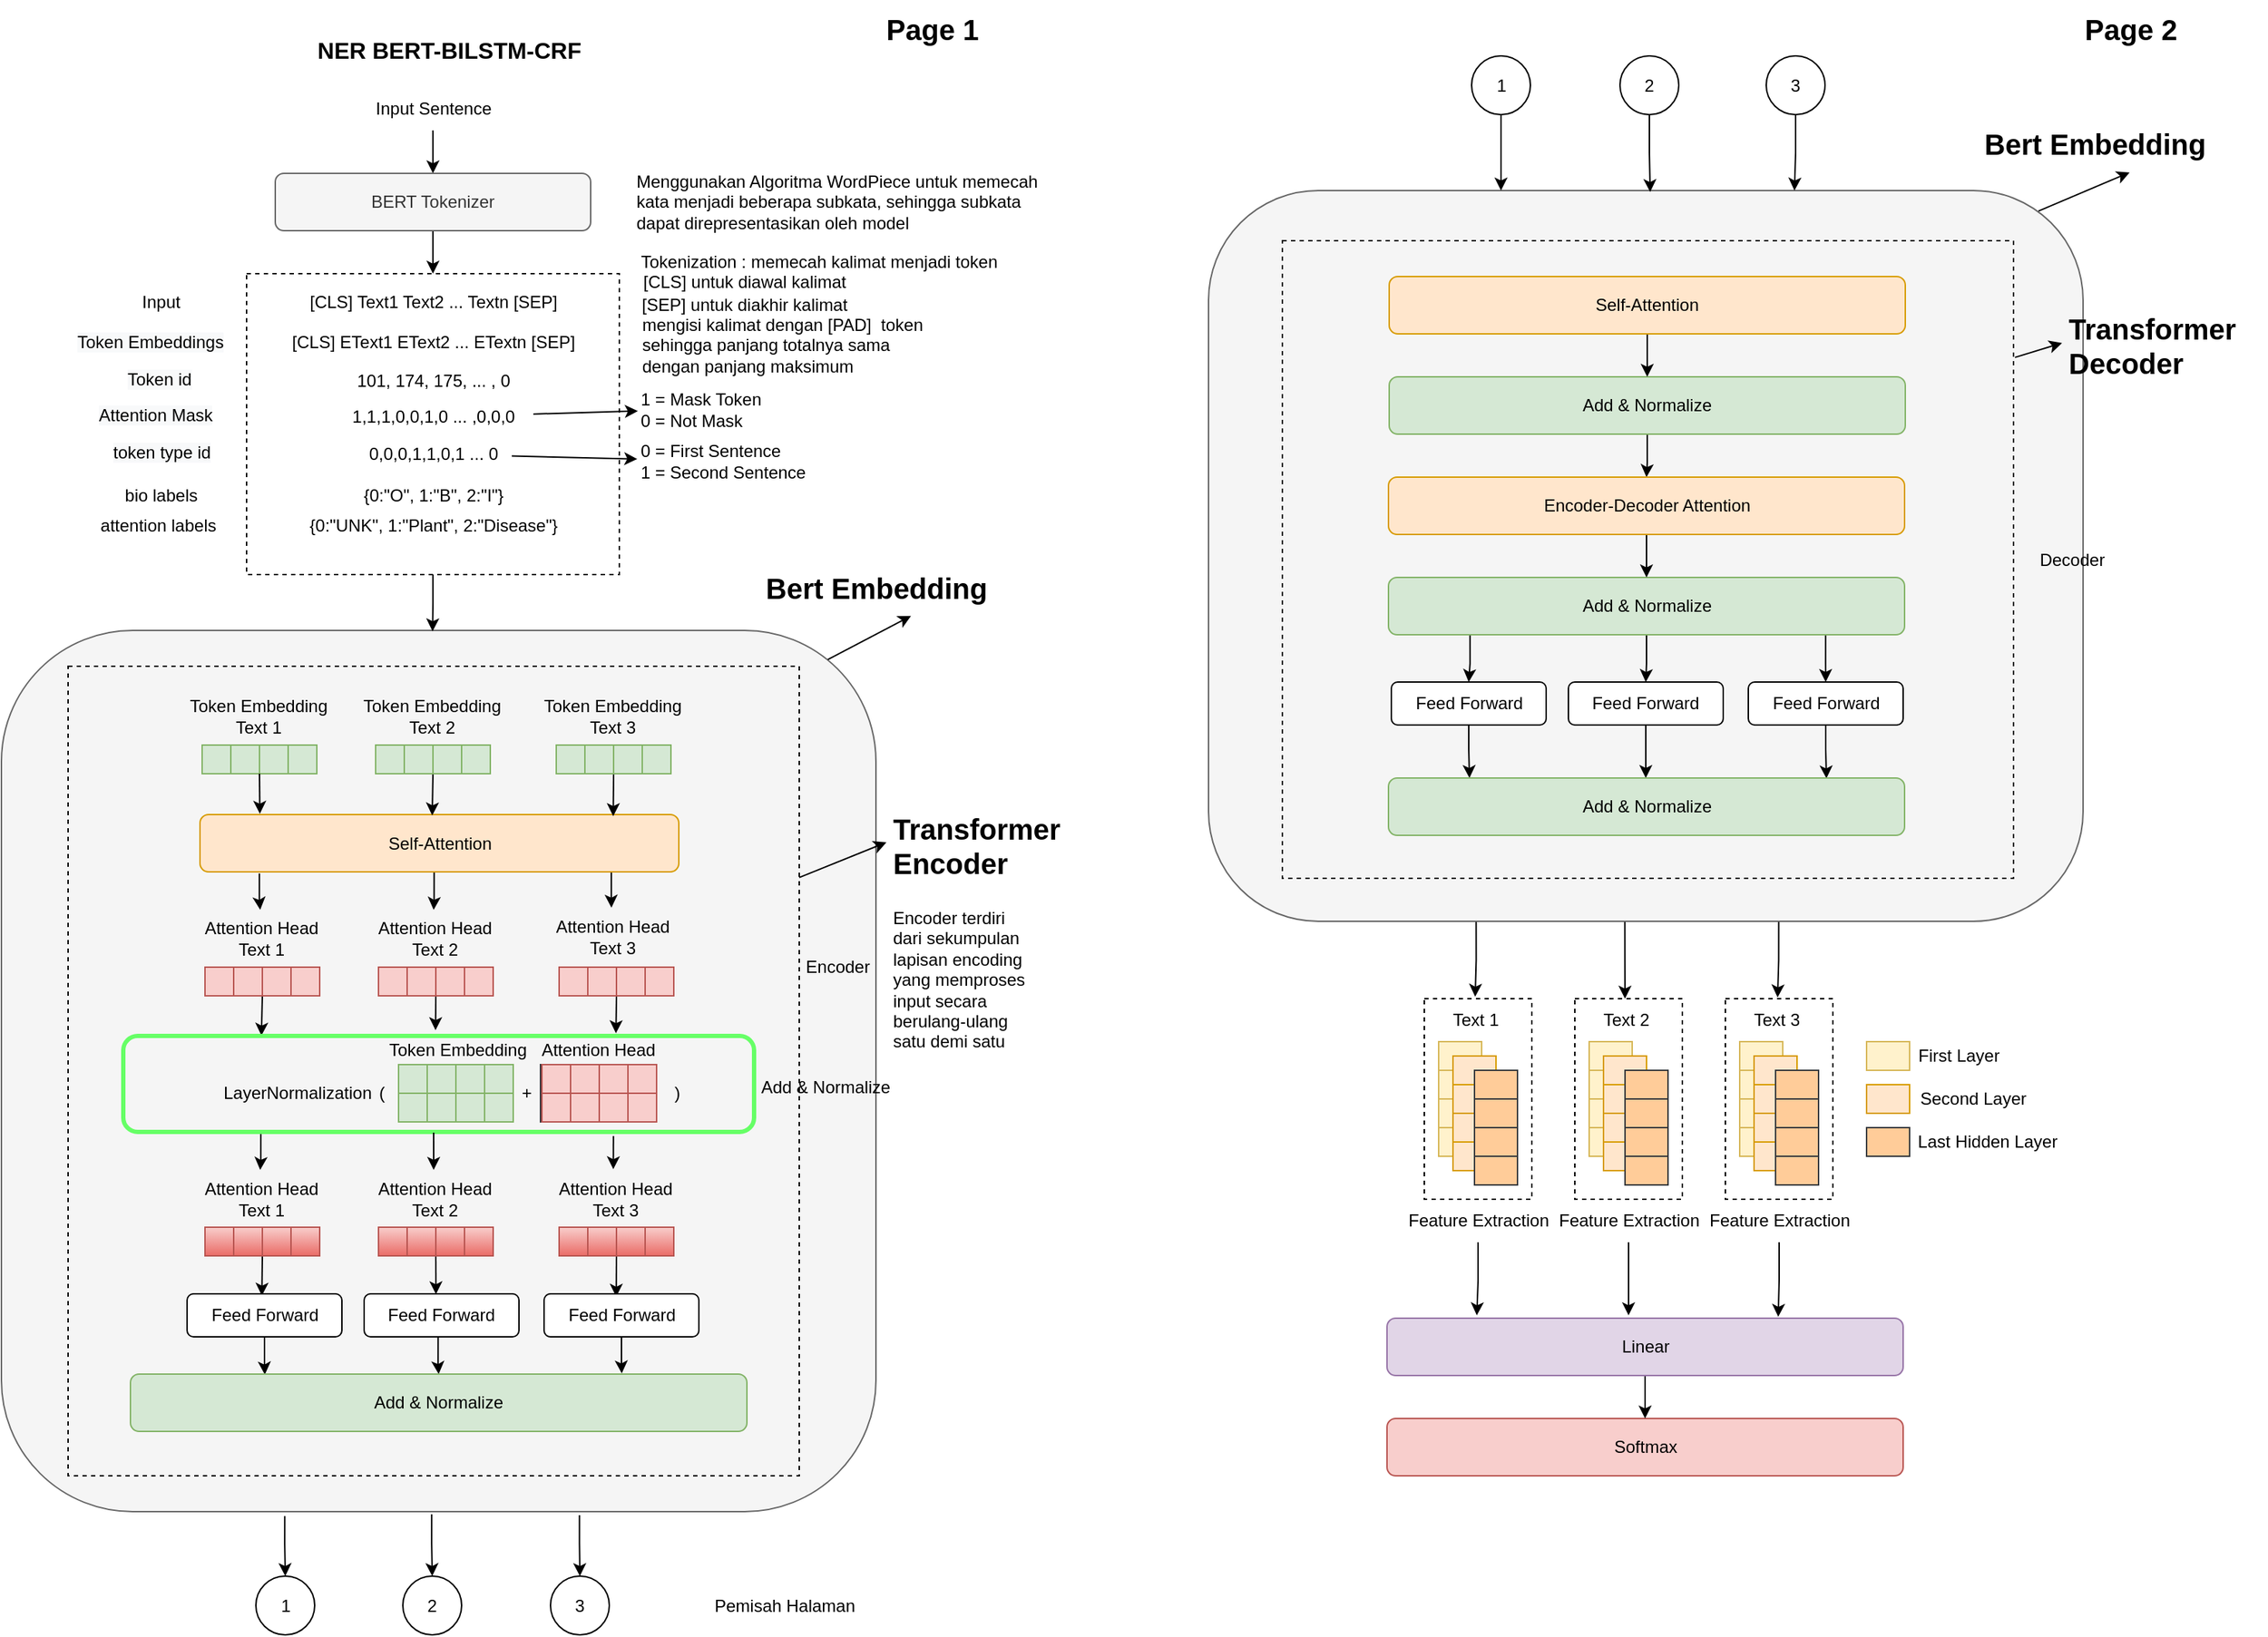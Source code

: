 <mxfile version="19.0.3" type="device"><diagram id="NyLj8VDkMxzKqLBmvDkP" name="NER-BERT-BILSTM-CRF"><mxGraphModel dx="1837" dy="1158" grid="1" gridSize="10" guides="1" tooltips="1" connect="1" arrows="1" fold="1" page="1" pageScale="1" pageWidth="827" pageHeight="1169" math="0" shadow="0"><root><mxCell id="0"/><mxCell id="1" parent="0"/><mxCell id="gatUoVg8OWsClamWesxX-1" style="edgeStyle=orthogonalEdgeStyle;rounded=0;orthogonalLoop=1;jettySize=auto;html=1;entryX=0.508;entryY=-0.046;entryDx=0;entryDy=0;entryPerimeter=0;exitX=0.306;exitY=0.999;exitDx=0;exitDy=0;exitPerimeter=0;" parent="1" source="pM6z56iX-M7otRParrEH-12" target="NyYpAPCFyLf24c36jV29-49" edge="1"><mxGeometry relative="1" as="geometry"/></mxCell><mxCell id="gatUoVg8OWsClamWesxX-2" style="edgeStyle=orthogonalEdgeStyle;rounded=0;orthogonalLoop=1;jettySize=auto;html=1;exitX=0.476;exitY=1;exitDx=0;exitDy=0;exitPerimeter=0;" parent="1" source="pM6z56iX-M7otRParrEH-12" target="NyYpAPCFyLf24c36jV29-50" edge="1"><mxGeometry relative="1" as="geometry"/></mxCell><mxCell id="gatUoVg8OWsClamWesxX-3" style="edgeStyle=orthogonalEdgeStyle;rounded=0;orthogonalLoop=1;jettySize=auto;html=1;entryX=0.524;entryY=-0.03;entryDx=0;entryDy=0;entryPerimeter=0;exitX=0.652;exitY=1.001;exitDx=0;exitDy=0;exitPerimeter=0;" parent="1" source="pM6z56iX-M7otRParrEH-12" target="NyYpAPCFyLf24c36jV29-51" edge="1"><mxGeometry relative="1" as="geometry"/></mxCell><mxCell id="pM6z56iX-M7otRParrEH-12" value="" style="rounded=1;whiteSpace=wrap;html=1;fillColor=#f5f5f5;fontColor=#333333;strokeColor=#666666;" parent="1" vertex="1"><mxGeometry x="922" y="143" width="610" height="510" as="geometry"/></mxCell><mxCell id="kC9PSXPhqRRrTfXHD6av-147" style="edgeStyle=orthogonalEdgeStyle;rounded=0;orthogonalLoop=1;jettySize=auto;html=1;entryX=0.5;entryY=0;entryDx=0;entryDy=0;exitX=0.661;exitY=1.004;exitDx=0;exitDy=0;exitPerimeter=0;" parent="1" source="NyYpAPCFyLf24c36jV29-1" target="kC9PSXPhqRRrTfXHD6av-143" edge="1"><mxGeometry relative="1" as="geometry"/></mxCell><mxCell id="kC9PSXPhqRRrTfXHD6av-149" style="edgeStyle=orthogonalEdgeStyle;rounded=0;orthogonalLoop=1;jettySize=auto;html=1;entryX=0.5;entryY=0;entryDx=0;entryDy=0;exitX=0.492;exitY=1.003;exitDx=0;exitDy=0;exitPerimeter=0;" parent="1" source="NyYpAPCFyLf24c36jV29-1" target="kC9PSXPhqRRrTfXHD6av-142" edge="1"><mxGeometry relative="1" as="geometry"/></mxCell><mxCell id="kC9PSXPhqRRrTfXHD6av-150" style="edgeStyle=orthogonalEdgeStyle;rounded=0;orthogonalLoop=1;jettySize=auto;html=1;entryX=0.5;entryY=0;entryDx=0;entryDy=0;exitX=0.324;exitY=1.005;exitDx=0;exitDy=0;exitPerimeter=0;" parent="1" source="NyYpAPCFyLf24c36jV29-1" target="kC9PSXPhqRRrTfXHD6av-141" edge="1"><mxGeometry relative="1" as="geometry"/></mxCell><mxCell id="NyYpAPCFyLf24c36jV29-1" value="" style="rounded=1;whiteSpace=wrap;html=1;fillColor=#f5f5f5;fontColor=#333333;strokeColor=#666666;" parent="1" vertex="1"><mxGeometry x="80" y="450" width="610" height="615" as="geometry"/></mxCell><mxCell id="kC9PSXPhqRRrTfXHD6av-53" value="" style="rounded=0;whiteSpace=wrap;html=1;dashed=1;fillColor=none;" parent="1" vertex="1"><mxGeometry x="126.5" y="475" width="510" height="565" as="geometry"/></mxCell><mxCell id="dTLiArWEiVAwWld3yRDo-2" value="" style="edgeStyle=orthogonalEdgeStyle;rounded=0;orthogonalLoop=1;jettySize=auto;html=1;" parent="1" source="PVgdvotCNhzNcJMMM7Ef-59" target="dTLiArWEiVAwWld3yRDo-1" edge="1"><mxGeometry relative="1" as="geometry"/></mxCell><mxCell id="PVgdvotCNhzNcJMMM7Ef-59" value="Input Sentence" style="text;html=1;align=center;verticalAlign=middle;resizable=0;points=[];autosize=1;strokeColor=none;fillColor=none;" parent="1" vertex="1"><mxGeometry x="331" y="71" width="100" height="30" as="geometry"/></mxCell><mxCell id="NyYpAPCFyLf24c36jV29-2" value="" style="edgeStyle=orthogonalEdgeStyle;rounded=0;orthogonalLoop=1;jettySize=auto;html=1;entryX=0.493;entryY=0.001;entryDx=0;entryDy=0;entryPerimeter=0;" parent="1" source="hrNy93YtnFGOYlC4MpAL-5" target="NyYpAPCFyLf24c36jV29-1" edge="1"><mxGeometry relative="1" as="geometry"/></mxCell><mxCell id="hrNy93YtnFGOYlC4MpAL-5" value="" style="rounded=0;whiteSpace=wrap;html=1;dashed=1;" parent="1" vertex="1"><mxGeometry x="251" y="201" width="260" height="210" as="geometry"/></mxCell><mxCell id="hrNy93YtnFGOYlC4MpAL-8" style="edgeStyle=orthogonalEdgeStyle;rounded=0;orthogonalLoop=1;jettySize=auto;html=1;" parent="1" source="dTLiArWEiVAwWld3yRDo-1" target="hrNy93YtnFGOYlC4MpAL-5" edge="1"><mxGeometry relative="1" as="geometry"/></mxCell><mxCell id="dTLiArWEiVAwWld3yRDo-1" value="BERT Tokenizer" style="rounded=1;whiteSpace=wrap;html=1;fillColor=#f5f5f5;fontColor=#333333;strokeColor=#666666;" parent="1" vertex="1"><mxGeometry x="271" y="131" width="220" height="40" as="geometry"/></mxCell><mxCell id="dTLiArWEiVAwWld3yRDo-3" value="[CLS] Text1 Text2 ... Textn [SEP]" style="text;html=1;align=center;verticalAlign=middle;resizable=0;points=[];autosize=1;strokeColor=none;fillColor=none;" parent="1" vertex="1"><mxGeometry x="281" y="206" width="200" height="30" as="geometry"/></mxCell><mxCell id="3LDciv7TdXK59mMF72QT-1" value="101, 174, 175, ... , 0" style="text;html=1;align=center;verticalAlign=middle;resizable=0;points=[];autosize=1;strokeColor=none;fillColor=none;" parent="1" vertex="1"><mxGeometry x="316" y="261" width="130" height="30" as="geometry"/></mxCell><mxCell id="P07c_Z-v67cpl_uhlKNw-1" value="[CLS] EText1 EText2 ... ETextn [SEP]" style="text;html=1;align=center;verticalAlign=middle;resizable=0;points=[];autosize=1;strokeColor=none;fillColor=none;" parent="1" vertex="1"><mxGeometry x="271" y="234" width="220" height="30" as="geometry"/></mxCell><mxCell id="HMOtTGRnGpIJme-wSsEc-1" value="1,1,1,0,0,1,0 ... ,0,0,0" style="text;html=1;align=center;verticalAlign=middle;resizable=0;points=[];autosize=1;strokeColor=none;fillColor=none;" parent="1" vertex="1"><mxGeometry x="311" y="286" width="140" height="30" as="geometry"/></mxCell><mxCell id="HMOtTGRnGpIJme-wSsEc-2" value="1 = Mask Token&lt;br&gt;0 = Not Mask" style="text;html=1;align=left;verticalAlign=middle;resizable=0;points=[];autosize=1;strokeColor=none;fillColor=none;" parent="1" vertex="1"><mxGeometry x="523.5" y="276" width="110" height="40" as="geometry"/></mxCell><mxCell id="o88Hzpny1ioJHh194TDK-1" value="0,0,0,1,1,0,1 ... 0" style="text;html=1;align=center;verticalAlign=middle;resizable=0;points=[];autosize=1;strokeColor=none;fillColor=none;" parent="1" vertex="1"><mxGeometry x="326" y="312" width="110" height="30" as="geometry"/></mxCell><mxCell id="o88Hzpny1ioJHh194TDK-2" value="0 = First Sentence&lt;br&gt;1 = Second Sentence" style="text;html=1;align=left;verticalAlign=middle;resizable=0;points=[];autosize=1;strokeColor=none;fillColor=none;" parent="1" vertex="1"><mxGeometry x="523.5" y="312" width="140" height="40" as="geometry"/></mxCell><mxCell id="hrNy93YtnFGOYlC4MpAL-1" value="bio labels" style="text;html=1;align=center;verticalAlign=middle;resizable=0;points=[];autosize=1;strokeColor=none;fillColor=none;" parent="1" vertex="1"><mxGeometry x="156" y="341" width="70" height="30" as="geometry"/></mxCell><mxCell id="hrNy93YtnFGOYlC4MpAL-2" value="{0:&quot;O&quot;, 1:&quot;B&quot;, 2:&quot;I&quot;}" style="text;html=1;align=center;verticalAlign=middle;resizable=0;points=[];autosize=1;strokeColor=none;fillColor=none;" parent="1" vertex="1"><mxGeometry x="321" y="341" width="120" height="30" as="geometry"/></mxCell><mxCell id="hrNy93YtnFGOYlC4MpAL-3" value="attention labels" style="text;html=1;align=center;verticalAlign=middle;resizable=0;points=[];autosize=1;strokeColor=none;fillColor=none;" parent="1" vertex="1"><mxGeometry x="138.5" y="362" width="100" height="30" as="geometry"/></mxCell><mxCell id="hrNy93YtnFGOYlC4MpAL-4" value="{0:&quot;UNK&quot;, 1:&quot;Plant&quot;, 2:&quot;Disease&quot;}" style="text;html=1;align=center;verticalAlign=middle;resizable=0;points=[];autosize=1;strokeColor=none;fillColor=none;" parent="1" vertex="1"><mxGeometry x="281" y="362" width="200" height="30" as="geometry"/></mxCell><mxCell id="NyYpAPCFyLf24c36jV29-7" value="" style="rounded=0;whiteSpace=wrap;html=1;dashed=1;" parent="1" vertex="1"><mxGeometry x="1072.5" y="707" width="75" height="140" as="geometry"/></mxCell><mxCell id="NyYpAPCFyLf24c36jV29-8" value="" style="rounded=0;whiteSpace=wrap;html=1;dashed=1;" parent="1" vertex="1"><mxGeometry x="1177.5" y="707" width="75" height="140" as="geometry"/></mxCell><mxCell id="NyYpAPCFyLf24c36jV29-9" value="" style="rounded=0;whiteSpace=wrap;html=1;dashed=1;" parent="1" vertex="1"><mxGeometry x="1282.5" y="707" width="75" height="140" as="geometry"/></mxCell><mxCell id="NyYpAPCFyLf24c36jV29-13" value="" style="rounded=0;whiteSpace=wrap;html=1;fillColor=#fff2cc;strokeColor=#d6b656;" parent="1" vertex="1"><mxGeometry x="1082.5" y="737" width="30" height="20" as="geometry"/></mxCell><mxCell id="NyYpAPCFyLf24c36jV29-14" value="" style="rounded=0;whiteSpace=wrap;html=1;fillColor=#fff2cc;strokeColor=#d6b656;" parent="1" vertex="1"><mxGeometry x="1082.5" y="757" width="30" height="20" as="geometry"/></mxCell><mxCell id="NyYpAPCFyLf24c36jV29-15" value="" style="rounded=0;whiteSpace=wrap;html=1;fillColor=#fff2cc;strokeColor=#d6b656;" parent="1" vertex="1"><mxGeometry x="1082.5" y="777" width="30" height="20" as="geometry"/></mxCell><mxCell id="NyYpAPCFyLf24c36jV29-16" value="" style="rounded=0;whiteSpace=wrap;html=1;fillColor=#fff2cc;strokeColor=#d6b656;" parent="1" vertex="1"><mxGeometry x="1082.5" y="797" width="30" height="20" as="geometry"/></mxCell><mxCell id="NyYpAPCFyLf24c36jV29-17" value="" style="rounded=0;whiteSpace=wrap;html=1;fillColor=#ffe6cc;strokeColor=#d79b00;" parent="1" vertex="1"><mxGeometry x="1092.5" y="747" width="30" height="20" as="geometry"/></mxCell><mxCell id="NyYpAPCFyLf24c36jV29-18" value="" style="rounded=0;whiteSpace=wrap;html=1;fillColor=#ffe6cc;strokeColor=#d79b00;" parent="1" vertex="1"><mxGeometry x="1092.5" y="767" width="30" height="20" as="geometry"/></mxCell><mxCell id="NyYpAPCFyLf24c36jV29-19" value="" style="rounded=0;whiteSpace=wrap;html=1;fillColor=#ffe6cc;strokeColor=#d79b00;" parent="1" vertex="1"><mxGeometry x="1092.5" y="787" width="30" height="20" as="geometry"/></mxCell><mxCell id="NyYpAPCFyLf24c36jV29-20" value="" style="rounded=0;whiteSpace=wrap;html=1;fillColor=#ffe6cc;strokeColor=#d79b00;" parent="1" vertex="1"><mxGeometry x="1092.5" y="807" width="30" height="20" as="geometry"/></mxCell><mxCell id="NyYpAPCFyLf24c36jV29-21" value="" style="rounded=0;whiteSpace=wrap;html=1;fillColor=#ffcc99;strokeColor=#36393d;" parent="1" vertex="1"><mxGeometry x="1107.5" y="757" width="30" height="20" as="geometry"/></mxCell><mxCell id="NyYpAPCFyLf24c36jV29-22" value="" style="rounded=0;whiteSpace=wrap;html=1;fillColor=#ffcc99;strokeColor=#36393d;" parent="1" vertex="1"><mxGeometry x="1107.5" y="777" width="30" height="20" as="geometry"/></mxCell><mxCell id="NyYpAPCFyLf24c36jV29-23" value="" style="rounded=0;whiteSpace=wrap;html=1;fillColor=#ffcc99;strokeColor=#36393d;" parent="1" vertex="1"><mxGeometry x="1107.5" y="797" width="30" height="20" as="geometry"/></mxCell><mxCell id="NyYpAPCFyLf24c36jV29-24" value="" style="rounded=0;whiteSpace=wrap;html=1;fillColor=#ffcc99;strokeColor=#36393d;" parent="1" vertex="1"><mxGeometry x="1107.5" y="817" width="30" height="20" as="geometry"/></mxCell><mxCell id="NyYpAPCFyLf24c36jV29-25" value="" style="rounded=0;whiteSpace=wrap;html=1;fillColor=#fff2cc;strokeColor=#d6b656;" parent="1" vertex="1"><mxGeometry x="1187.5" y="737" width="30" height="20" as="geometry"/></mxCell><mxCell id="NyYpAPCFyLf24c36jV29-26" value="" style="rounded=0;whiteSpace=wrap;html=1;fillColor=#fff2cc;strokeColor=#d6b656;" parent="1" vertex="1"><mxGeometry x="1187.5" y="757" width="30" height="20" as="geometry"/></mxCell><mxCell id="NyYpAPCFyLf24c36jV29-27" value="" style="rounded=0;whiteSpace=wrap;html=1;fillColor=#fff2cc;strokeColor=#d6b656;" parent="1" vertex="1"><mxGeometry x="1187.5" y="777" width="30" height="20" as="geometry"/></mxCell><mxCell id="NyYpAPCFyLf24c36jV29-28" value="" style="rounded=0;whiteSpace=wrap;html=1;fillColor=#fff2cc;strokeColor=#d6b656;" parent="1" vertex="1"><mxGeometry x="1187.5" y="797" width="30" height="20" as="geometry"/></mxCell><mxCell id="NyYpAPCFyLf24c36jV29-29" value="" style="rounded=0;whiteSpace=wrap;html=1;fillColor=#ffe6cc;strokeColor=#d79b00;" parent="1" vertex="1"><mxGeometry x="1197.5" y="747" width="30" height="20" as="geometry"/></mxCell><mxCell id="NyYpAPCFyLf24c36jV29-30" value="" style="rounded=0;whiteSpace=wrap;html=1;fillColor=#ffe6cc;strokeColor=#d79b00;" parent="1" vertex="1"><mxGeometry x="1197.5" y="767" width="30" height="20" as="geometry"/></mxCell><mxCell id="NyYpAPCFyLf24c36jV29-31" value="" style="rounded=0;whiteSpace=wrap;html=1;fillColor=#ffe6cc;strokeColor=#d79b00;" parent="1" vertex="1"><mxGeometry x="1197.5" y="787" width="30" height="20" as="geometry"/></mxCell><mxCell id="NyYpAPCFyLf24c36jV29-32" value="" style="rounded=0;whiteSpace=wrap;html=1;fillColor=#ffe6cc;strokeColor=#d79b00;" parent="1" vertex="1"><mxGeometry x="1197.5" y="807" width="30" height="20" as="geometry"/></mxCell><mxCell id="NyYpAPCFyLf24c36jV29-33" value="" style="rounded=0;whiteSpace=wrap;html=1;fillColor=#ffcc99;strokeColor=#36393d;" parent="1" vertex="1"><mxGeometry x="1212.5" y="757" width="30" height="20" as="geometry"/></mxCell><mxCell id="NyYpAPCFyLf24c36jV29-34" value="" style="rounded=0;whiteSpace=wrap;html=1;fillColor=#ffcc99;strokeColor=#36393d;" parent="1" vertex="1"><mxGeometry x="1212.5" y="777" width="30" height="20" as="geometry"/></mxCell><mxCell id="NyYpAPCFyLf24c36jV29-35" value="" style="rounded=0;whiteSpace=wrap;html=1;fillColor=#ffcc99;strokeColor=#36393d;" parent="1" vertex="1"><mxGeometry x="1212.5" y="797" width="30" height="20" as="geometry"/></mxCell><mxCell id="NyYpAPCFyLf24c36jV29-36" value="" style="rounded=0;whiteSpace=wrap;html=1;fillColor=#ffcc99;strokeColor=#36393d;" parent="1" vertex="1"><mxGeometry x="1212.5" y="817" width="30" height="20" as="geometry"/></mxCell><mxCell id="NyYpAPCFyLf24c36jV29-37" value="" style="rounded=0;whiteSpace=wrap;html=1;fillColor=#fff2cc;strokeColor=#d6b656;" parent="1" vertex="1"><mxGeometry x="1292.5" y="737" width="30" height="20" as="geometry"/></mxCell><mxCell id="NyYpAPCFyLf24c36jV29-38" value="" style="rounded=0;whiteSpace=wrap;html=1;fillColor=#fff2cc;strokeColor=#d6b656;" parent="1" vertex="1"><mxGeometry x="1292.5" y="757" width="30" height="20" as="geometry"/></mxCell><mxCell id="NyYpAPCFyLf24c36jV29-39" value="" style="rounded=0;whiteSpace=wrap;html=1;fillColor=#fff2cc;strokeColor=#d6b656;" parent="1" vertex="1"><mxGeometry x="1292.5" y="777" width="30" height="20" as="geometry"/></mxCell><mxCell id="NyYpAPCFyLf24c36jV29-40" value="" style="rounded=0;whiteSpace=wrap;html=1;fillColor=#fff2cc;strokeColor=#d6b656;" parent="1" vertex="1"><mxGeometry x="1292.5" y="797" width="30" height="20" as="geometry"/></mxCell><mxCell id="NyYpAPCFyLf24c36jV29-41" value="" style="rounded=0;whiteSpace=wrap;html=1;fillColor=#ffe6cc;strokeColor=#d79b00;" parent="1" vertex="1"><mxGeometry x="1302.5" y="747" width="30" height="20" as="geometry"/></mxCell><mxCell id="NyYpAPCFyLf24c36jV29-42" value="" style="rounded=0;whiteSpace=wrap;html=1;fillColor=#ffe6cc;strokeColor=#d79b00;" parent="1" vertex="1"><mxGeometry x="1302.5" y="767" width="30" height="20" as="geometry"/></mxCell><mxCell id="NyYpAPCFyLf24c36jV29-43" value="" style="rounded=0;whiteSpace=wrap;html=1;fillColor=#ffe6cc;strokeColor=#d79b00;" parent="1" vertex="1"><mxGeometry x="1302.5" y="787" width="30" height="20" as="geometry"/></mxCell><mxCell id="NyYpAPCFyLf24c36jV29-44" value="" style="rounded=0;whiteSpace=wrap;html=1;fillColor=#ffe6cc;strokeColor=#d79b00;" parent="1" vertex="1"><mxGeometry x="1302.5" y="807" width="30" height="20" as="geometry"/></mxCell><mxCell id="NyYpAPCFyLf24c36jV29-45" value="" style="rounded=0;whiteSpace=wrap;html=1;fillColor=#ffcc99;strokeColor=#36393d;" parent="1" vertex="1"><mxGeometry x="1317.5" y="757" width="30" height="20" as="geometry"/></mxCell><mxCell id="NyYpAPCFyLf24c36jV29-46" value="" style="rounded=0;whiteSpace=wrap;html=1;fillColor=#ffcc99;strokeColor=#36393d;" parent="1" vertex="1"><mxGeometry x="1317.5" y="777" width="30" height="20" as="geometry"/></mxCell><mxCell id="NyYpAPCFyLf24c36jV29-47" value="" style="rounded=0;whiteSpace=wrap;html=1;fillColor=#ffcc99;strokeColor=#36393d;" parent="1" vertex="1"><mxGeometry x="1317.5" y="797" width="30" height="20" as="geometry"/></mxCell><mxCell id="NyYpAPCFyLf24c36jV29-48" value="" style="rounded=0;whiteSpace=wrap;html=1;fillColor=#ffcc99;strokeColor=#36393d;" parent="1" vertex="1"><mxGeometry x="1317.5" y="817" width="30" height="20" as="geometry"/></mxCell><mxCell id="NyYpAPCFyLf24c36jV29-49" value="Text 1" style="text;html=1;align=center;verticalAlign=middle;resizable=0;points=[];autosize=1;strokeColor=none;fillColor=none;" parent="1" vertex="1"><mxGeometry x="1077.5" y="707" width="60" height="30" as="geometry"/></mxCell><mxCell id="NyYpAPCFyLf24c36jV29-50" value="Text 2" style="text;html=1;align=center;verticalAlign=middle;resizable=0;points=[];autosize=1;strokeColor=none;fillColor=none;" parent="1" vertex="1"><mxGeometry x="1182.5" y="707" width="60" height="30" as="geometry"/></mxCell><mxCell id="NyYpAPCFyLf24c36jV29-51" value="Text 3" style="text;html=1;align=center;verticalAlign=middle;resizable=0;points=[];autosize=1;strokeColor=none;fillColor=none;" parent="1" vertex="1"><mxGeometry x="1287.5" y="707" width="60" height="30" as="geometry"/></mxCell><mxCell id="gatUoVg8OWsClamWesxX-4" style="edgeStyle=orthogonalEdgeStyle;rounded=0;orthogonalLoop=1;jettySize=auto;html=1;entryX=0.174;entryY=-0.05;entryDx=0;entryDy=0;entryPerimeter=0;" parent="1" source="NyYpAPCFyLf24c36jV29-52" target="9ETfsZXbxMvPFt34ArhF-20" edge="1"><mxGeometry relative="1" as="geometry"/></mxCell><mxCell id="NyYpAPCFyLf24c36jV29-52" value="Feature Extraction" style="text;html=1;align=center;verticalAlign=middle;resizable=0;points=[];autosize=1;strokeColor=none;fillColor=none;" parent="1" vertex="1"><mxGeometry x="1050" y="847" width="120" height="30" as="geometry"/></mxCell><mxCell id="gatUoVg8OWsClamWesxX-5" style="edgeStyle=orthogonalEdgeStyle;rounded=0;orthogonalLoop=1;jettySize=auto;html=1;entryX=0.468;entryY=-0.05;entryDx=0;entryDy=0;entryPerimeter=0;" parent="1" source="NyYpAPCFyLf24c36jV29-53" target="9ETfsZXbxMvPFt34ArhF-20" edge="1"><mxGeometry relative="1" as="geometry"/></mxCell><mxCell id="NyYpAPCFyLf24c36jV29-53" value="Feature Extraction" style="text;html=1;align=center;verticalAlign=middle;resizable=0;points=[];autosize=1;strokeColor=none;fillColor=none;" parent="1" vertex="1"><mxGeometry x="1155" y="847" width="120" height="30" as="geometry"/></mxCell><mxCell id="gatUoVg8OWsClamWesxX-6" style="edgeStyle=orthogonalEdgeStyle;rounded=0;orthogonalLoop=1;jettySize=auto;html=1;entryX=0.758;entryY=-0.024;entryDx=0;entryDy=0;entryPerimeter=0;" parent="1" source="NyYpAPCFyLf24c36jV29-54" target="9ETfsZXbxMvPFt34ArhF-20" edge="1"><mxGeometry relative="1" as="geometry"/></mxCell><mxCell id="NyYpAPCFyLf24c36jV29-54" value="Feature Extraction" style="text;html=1;align=center;verticalAlign=middle;resizable=0;points=[];autosize=1;strokeColor=none;fillColor=none;" parent="1" vertex="1"><mxGeometry x="1260" y="847" width="120" height="30" as="geometry"/></mxCell><mxCell id="8g_G4jP1s1Dm2XSKQqYg-1" value="&lt;b style=&quot;font-size: 16px;&quot;&gt;&lt;font style=&quot;font-size: 16px;&quot;&gt;NER BERT-BILSTM-CRF&lt;/font&gt;&lt;/b&gt;" style="text;html=1;align=center;verticalAlign=middle;resizable=0;points=[];autosize=1;strokeColor=none;fillColor=none;fontSize=16;" parent="1" vertex="1"><mxGeometry x="287" y="30" width="210" height="30" as="geometry"/></mxCell><mxCell id="ox6mHQHndxFQ-hKP5-Kl-8" value="Input" style="text;html=1;align=center;verticalAlign=middle;resizable=0;points=[];autosize=1;strokeColor=none;fillColor=none;fontSize=12;" parent="1" vertex="1"><mxGeometry x="166" y="206" width="50" height="30" as="geometry"/></mxCell><mxCell id="ox6mHQHndxFQ-hKP5-Kl-9" value="&lt;span style=&quot;color: rgb(0, 0, 0); font-family: Helvetica; font-size: 12px; font-style: normal; font-variant-ligatures: normal; font-variant-caps: normal; font-weight: 400; letter-spacing: normal; orphans: 2; text-align: center; text-indent: 0px; text-transform: none; widows: 2; word-spacing: 0px; -webkit-text-stroke-width: 0px; background-color: rgb(248, 249, 250); text-decoration-thickness: initial; text-decoration-style: initial; text-decoration-color: initial; float: none; display: inline !important;&quot;&gt;Token Embeddings&lt;/span&gt;" style="text;whiteSpace=wrap;html=1;fontSize=12;" parent="1" vertex="1"><mxGeometry x="131" y="235" width="140" height="40" as="geometry"/></mxCell><mxCell id="ox6mHQHndxFQ-hKP5-Kl-10" value="&lt;span style=&quot;color: rgb(0, 0, 0); font-family: Helvetica; font-size: 12px; font-style: normal; font-variant-ligatures: normal; font-variant-caps: normal; font-weight: 400; letter-spacing: normal; orphans: 2; text-align: center; text-indent: 0px; text-transform: none; widows: 2; word-spacing: 0px; -webkit-text-stroke-width: 0px; background-color: rgb(248, 249, 250); text-decoration-thickness: initial; text-decoration-style: initial; text-decoration-color: initial; float: none; display: inline !important;&quot;&gt;Token id&lt;/span&gt;" style="text;whiteSpace=wrap;html=1;fontSize=12;" parent="1" vertex="1"><mxGeometry x="166" y="261" width="80" height="40" as="geometry"/></mxCell><mxCell id="ox6mHQHndxFQ-hKP5-Kl-11" value="&lt;span style=&quot;color: rgb(0, 0, 0); font-family: Helvetica; font-size: 12px; font-style: normal; font-variant-ligatures: normal; font-variant-caps: normal; font-weight: 400; letter-spacing: normal; orphans: 2; text-align: center; text-indent: 0px; text-transform: none; widows: 2; word-spacing: 0px; -webkit-text-stroke-width: 0px; background-color: rgb(248, 249, 250); text-decoration-thickness: initial; text-decoration-style: initial; text-decoration-color: initial; float: none; display: inline !important;&quot;&gt;Attention Mask&lt;/span&gt;" style="text;whiteSpace=wrap;html=1;fontSize=12;" parent="1" vertex="1"><mxGeometry x="146" y="286" width="110" height="40" as="geometry"/></mxCell><mxCell id="ox6mHQHndxFQ-hKP5-Kl-12" value="&lt;span style=&quot;color: rgb(0, 0, 0); font-family: Helvetica; font-size: 12px; font-style: normal; font-variant-ligatures: normal; font-variant-caps: normal; font-weight: 400; letter-spacing: normal; orphans: 2; text-align: center; text-indent: 0px; text-transform: none; widows: 2; word-spacing: 0px; -webkit-text-stroke-width: 0px; background-color: rgb(248, 249, 250); text-decoration-thickness: initial; text-decoration-style: initial; text-decoration-color: initial; float: none; display: inline !important;&quot;&gt;token type id&lt;/span&gt;" style="text;whiteSpace=wrap;html=1;fontSize=12;" parent="1" vertex="1"><mxGeometry x="156" y="312" width="100" height="40" as="geometry"/></mxCell><mxCell id="ox6mHQHndxFQ-hKP5-Kl-13" value="" style="endArrow=classic;html=1;rounded=0;fontSize=12;entryX=0.004;entryY=0.521;entryDx=0;entryDy=0;entryPerimeter=0;" parent="1" source="HMOtTGRnGpIJme-wSsEc-1" target="HMOtTGRnGpIJme-wSsEc-2" edge="1"><mxGeometry width="50" height="50" relative="1" as="geometry"><mxPoint x="361" y="341" as="sourcePoint"/><mxPoint x="411" y="291" as="targetPoint"/></mxGeometry></mxCell><mxCell id="ox6mHQHndxFQ-hKP5-Kl-14" value="" style="endArrow=classic;html=1;rounded=0;fontSize=12;" parent="1" source="o88Hzpny1ioJHh194TDK-1" target="o88Hzpny1ioJHh194TDK-2" edge="1"><mxGeometry width="50" height="50" relative="1" as="geometry"><mxPoint x="361" y="341" as="sourcePoint"/><mxPoint x="411" y="291" as="targetPoint"/></mxGeometry></mxCell><mxCell id="ox6mHQHndxFQ-hKP5-Kl-59" value="Menggunakan Algoritma WordPiece untuk memecah &lt;br&gt;kata menjadi beberapa subkata, sehingga subkata &lt;br&gt;dapat direpresentasikan oleh model" style="text;html=1;align=left;verticalAlign=middle;resizable=0;points=[];autosize=1;strokeColor=none;fillColor=none;fontSize=12;" parent="1" vertex="1"><mxGeometry x="521" y="121" width="300" height="60" as="geometry"/></mxCell><mxCell id="ox6mHQHndxFQ-hKP5-Kl-60" value="Tokenization : memecah kalimat menjadi token" style="text;html=1;align=center;verticalAlign=middle;resizable=0;points=[];autosize=1;strokeColor=none;fillColor=none;fontSize=12;" parent="1" vertex="1"><mxGeometry x="515" y="178" width="270" height="30" as="geometry"/></mxCell><mxCell id="ox6mHQHndxFQ-hKP5-Kl-61" value="[CLS] untuk diawal kalimat" style="text;html=1;align=center;verticalAlign=middle;resizable=0;points=[];autosize=1;strokeColor=none;fillColor=none;fontSize=12;" parent="1" vertex="1"><mxGeometry x="517.5" y="192" width="160" height="30" as="geometry"/></mxCell><mxCell id="ox6mHQHndxFQ-hKP5-Kl-62" value="[SEP] untuk diakhir kalimat" style="text;html=1;align=center;verticalAlign=middle;resizable=0;points=[];autosize=1;strokeColor=none;fillColor=none;fontSize=12;" parent="1" vertex="1"><mxGeometry x="512.5" y="208" width="170" height="30" as="geometry"/></mxCell><mxCell id="ox6mHQHndxFQ-hKP5-Kl-63" value="mengisi kalimat dengan [PAD]&amp;nbsp; token&lt;br&gt;sehingga panjang totalnya sama &lt;br&gt;dengan panjang maksimum" style="text;html=1;align=left;verticalAlign=middle;resizable=0;points=[];autosize=1;strokeColor=none;fillColor=none;fontSize=12;" parent="1" vertex="1"><mxGeometry x="524.5" y="221" width="220" height="60" as="geometry"/></mxCell><mxCell id="kC9PSXPhqRRrTfXHD6av-104" style="edgeStyle=orthogonalEdgeStyle;rounded=0;orthogonalLoop=1;jettySize=auto;html=1;exitX=0.124;exitY=1.028;exitDx=0;exitDy=0;exitPerimeter=0;" parent="1" source="kC9PSXPhqRRrTfXHD6av-1" target="kC9PSXPhqRRrTfXHD6av-18" edge="1"><mxGeometry relative="1" as="geometry"/></mxCell><mxCell id="kC9PSXPhqRRrTfXHD6av-105" style="edgeStyle=orthogonalEdgeStyle;rounded=0;orthogonalLoop=1;jettySize=auto;html=1;exitX=0.489;exitY=0.968;exitDx=0;exitDy=0;exitPerimeter=0;" parent="1" source="kC9PSXPhqRRrTfXHD6av-1" target="kC9PSXPhqRRrTfXHD6av-23" edge="1"><mxGeometry relative="1" as="geometry"/></mxCell><mxCell id="kC9PSXPhqRRrTfXHD6av-106" style="edgeStyle=orthogonalEdgeStyle;rounded=0;orthogonalLoop=1;jettySize=auto;html=1;exitX=0.859;exitY=0.998;exitDx=0;exitDy=0;exitPerimeter=0;" parent="1" source="kC9PSXPhqRRrTfXHD6av-1" target="kC9PSXPhqRRrTfXHD6av-28" edge="1"><mxGeometry relative="1" as="geometry"/></mxCell><mxCell id="kC9PSXPhqRRrTfXHD6av-1" value="Self-Attention" style="rounded=1;whiteSpace=wrap;html=1;fillColor=#ffe6cc;strokeColor=#d79b00;" parent="1" vertex="1"><mxGeometry x="218.5" y="578.5" width="334" height="40" as="geometry"/></mxCell><mxCell id="kC9PSXPhqRRrTfXHD6av-7" value="" style="rounded=0;whiteSpace=wrap;html=1;fillColor=#d5e8d4;strokeColor=#82b366;" parent="1" vertex="1"><mxGeometry x="341" y="530" width="20" height="20" as="geometry"/></mxCell><mxCell id="kC9PSXPhqRRrTfXHD6av-8" value="Token Embedding&lt;br&gt;Text 2" style="text;html=1;align=center;verticalAlign=middle;resizable=0;points=[];autosize=1;strokeColor=none;fillColor=none;" parent="1" vertex="1"><mxGeometry x="319.5" y="490" width="120" height="40" as="geometry"/></mxCell><mxCell id="kC9PSXPhqRRrTfXHD6av-9" value="" style="rounded=0;whiteSpace=wrap;html=1;fillColor=#d5e8d4;strokeColor=#82b366;" parent="1" vertex="1"><mxGeometry x="361" y="530" width="20" height="20" as="geometry"/></mxCell><mxCell id="kC9PSXPhqRRrTfXHD6av-102" style="edgeStyle=orthogonalEdgeStyle;rounded=0;orthogonalLoop=1;jettySize=auto;html=1;exitX=0;exitY=1;exitDx=0;exitDy=0;entryX=0.485;entryY=0.015;entryDx=0;entryDy=0;entryPerimeter=0;" parent="1" source="kC9PSXPhqRRrTfXHD6av-10" target="kC9PSXPhqRRrTfXHD6av-1" edge="1"><mxGeometry relative="1" as="geometry"/></mxCell><mxCell id="kC9PSXPhqRRrTfXHD6av-10" value="" style="rounded=0;whiteSpace=wrap;html=1;fillColor=#d5e8d4;strokeColor=#82b366;" parent="1" vertex="1"><mxGeometry x="381" y="530" width="20" height="20" as="geometry"/></mxCell><mxCell id="kC9PSXPhqRRrTfXHD6av-11" value="" style="rounded=0;whiteSpace=wrap;html=1;fillColor=#d5e8d4;strokeColor=#82b366;" parent="1" vertex="1"><mxGeometry x="401" y="530" width="20" height="20" as="geometry"/></mxCell><mxCell id="kC9PSXPhqRRrTfXHD6av-12" value="" style="rounded=0;whiteSpace=wrap;html=1;fillColor=#d5e8d4;strokeColor=#82b366;" parent="1" vertex="1"><mxGeometry x="467" y="530" width="20" height="20" as="geometry"/></mxCell><mxCell id="kC9PSXPhqRRrTfXHD6av-13" value="Token Embedding&lt;br&gt;Text 3" style="text;html=1;align=center;verticalAlign=middle;resizable=0;points=[];autosize=1;strokeColor=none;fillColor=none;" parent="1" vertex="1"><mxGeometry x="445.5" y="490" width="120" height="40" as="geometry"/></mxCell><mxCell id="kC9PSXPhqRRrTfXHD6av-103" style="edgeStyle=orthogonalEdgeStyle;rounded=0;orthogonalLoop=1;jettySize=auto;html=1;exitX=1;exitY=1;exitDx=0;exitDy=0;entryX=0.863;entryY=0.028;entryDx=0;entryDy=0;entryPerimeter=0;" parent="1" source="kC9PSXPhqRRrTfXHD6av-14" target="kC9PSXPhqRRrTfXHD6av-1" edge="1"><mxGeometry relative="1" as="geometry"/></mxCell><mxCell id="kC9PSXPhqRRrTfXHD6av-14" value="" style="rounded=0;whiteSpace=wrap;html=1;fillColor=#d5e8d4;strokeColor=#82b366;" parent="1" vertex="1"><mxGeometry x="487" y="530" width="20" height="20" as="geometry"/></mxCell><mxCell id="kC9PSXPhqRRrTfXHD6av-15" value="" style="rounded=0;whiteSpace=wrap;html=1;fillColor=#d5e8d4;strokeColor=#82b366;" parent="1" vertex="1"><mxGeometry x="507" y="530" width="20" height="20" as="geometry"/></mxCell><mxCell id="kC9PSXPhqRRrTfXHD6av-16" value="" style="rounded=0;whiteSpace=wrap;html=1;fillColor=#d5e8d4;strokeColor=#82b366;" parent="1" vertex="1"><mxGeometry x="527" y="530" width="20" height="20" as="geometry"/></mxCell><mxCell id="kC9PSXPhqRRrTfXHD6av-17" value="" style="rounded=0;whiteSpace=wrap;html=1;fillColor=#f8cecc;strokeColor=#b85450;" parent="1" vertex="1"><mxGeometry x="222" y="685" width="20" height="20" as="geometry"/></mxCell><mxCell id="kC9PSXPhqRRrTfXHD6av-18" value="Attention Head&lt;br&gt;Text 1" style="text;html=1;align=center;verticalAlign=middle;resizable=0;points=[];autosize=1;strokeColor=none;fillColor=none;" parent="1" vertex="1"><mxGeometry x="210.5" y="645" width="100" height="40" as="geometry"/></mxCell><mxCell id="kC9PSXPhqRRrTfXHD6av-19" value="" style="rounded=0;whiteSpace=wrap;html=1;fillColor=#f8cecc;strokeColor=#b85450;" parent="1" vertex="1"><mxGeometry x="242" y="685" width="20" height="20" as="geometry"/></mxCell><mxCell id="kC9PSXPhqRRrTfXHD6av-112" style="edgeStyle=orthogonalEdgeStyle;rounded=0;orthogonalLoop=1;jettySize=auto;html=1;exitX=0;exitY=1;exitDx=0;exitDy=0;entryX=0.219;entryY=-0.003;entryDx=0;entryDy=0;entryPerimeter=0;" parent="1" source="kC9PSXPhqRRrTfXHD6av-20" target="kC9PSXPhqRRrTfXHD6av-32" edge="1"><mxGeometry relative="1" as="geometry"/></mxCell><mxCell id="kC9PSXPhqRRrTfXHD6av-20" value="" style="rounded=0;whiteSpace=wrap;html=1;fillColor=#f8cecc;strokeColor=#b85450;" parent="1" vertex="1"><mxGeometry x="262" y="685" width="20" height="20" as="geometry"/></mxCell><mxCell id="kC9PSXPhqRRrTfXHD6av-21" value="" style="rounded=0;whiteSpace=wrap;html=1;fillColor=#f8cecc;strokeColor=#b85450;" parent="1" vertex="1"><mxGeometry x="282" y="685" width="20" height="20" as="geometry"/></mxCell><mxCell id="kC9PSXPhqRRrTfXHD6av-22" value="" style="rounded=0;whiteSpace=wrap;html=1;fillColor=#f8cecc;strokeColor=#b85450;" parent="1" vertex="1"><mxGeometry x="343" y="685" width="20" height="20" as="geometry"/></mxCell><mxCell id="kC9PSXPhqRRrTfXHD6av-23" value="Attention Head&lt;br&gt;Text 2" style="text;html=1;align=center;verticalAlign=middle;resizable=0;points=[];autosize=1;strokeColor=none;fillColor=none;" parent="1" vertex="1"><mxGeometry x="331.5" y="645" width="100" height="40" as="geometry"/></mxCell><mxCell id="kC9PSXPhqRRrTfXHD6av-24" value="" style="rounded=0;whiteSpace=wrap;html=1;fillColor=#f8cecc;strokeColor=#b85450;" parent="1" vertex="1"><mxGeometry x="363" y="685" width="20" height="20" as="geometry"/></mxCell><mxCell id="kC9PSXPhqRRrTfXHD6av-113" style="edgeStyle=orthogonalEdgeStyle;rounded=0;orthogonalLoop=1;jettySize=auto;html=1;exitX=0;exitY=1;exitDx=0;exitDy=0;entryX=0.495;entryY=-0.06;entryDx=0;entryDy=0;entryPerimeter=0;" parent="1" source="kC9PSXPhqRRrTfXHD6av-25" target="kC9PSXPhqRRrTfXHD6av-32" edge="1"><mxGeometry relative="1" as="geometry"><mxPoint x="383" y="715" as="targetPoint"/></mxGeometry></mxCell><mxCell id="kC9PSXPhqRRrTfXHD6av-25" value="" style="rounded=0;whiteSpace=wrap;html=1;fillColor=#f8cecc;strokeColor=#b85450;" parent="1" vertex="1"><mxGeometry x="383" y="685" width="20" height="20" as="geometry"/></mxCell><mxCell id="kC9PSXPhqRRrTfXHD6av-28" value="Attention Head&lt;br&gt;Text 3" style="text;html=1;align=center;verticalAlign=middle;resizable=0;points=[];autosize=1;strokeColor=none;fillColor=none;" parent="1" vertex="1"><mxGeometry x="455.5" y="643.5" width="100" height="40" as="geometry"/></mxCell><mxCell id="kC9PSXPhqRRrTfXHD6av-116" style="edgeStyle=orthogonalEdgeStyle;rounded=0;orthogonalLoop=1;jettySize=auto;html=1;exitX=0.218;exitY=0.998;exitDx=0;exitDy=0;exitPerimeter=0;" parent="1" source="kC9PSXPhqRRrTfXHD6av-32" target="kC9PSXPhqRRrTfXHD6av-34" edge="1"><mxGeometry relative="1" as="geometry"/></mxCell><mxCell id="kC9PSXPhqRRrTfXHD6av-32" value="" style="rounded=1;whiteSpace=wrap;html=1;fillColor=none;strokeColor=#66FF66;strokeWidth=3;" parent="1" vertex="1"><mxGeometry x="165" y="733" width="440" height="67" as="geometry"/></mxCell><mxCell id="kC9PSXPhqRRrTfXHD6av-33" value="" style="rounded=0;whiteSpace=wrap;html=1;fillColor=#f8cecc;gradientColor=#ea6b66;strokeColor=#b85450;" parent="1" vertex="1"><mxGeometry x="222" y="866.5" width="20" height="20" as="geometry"/></mxCell><mxCell id="kC9PSXPhqRRrTfXHD6av-34" value="Attention Head&lt;br&gt;Text 1" style="text;html=1;align=center;verticalAlign=middle;resizable=0;points=[];autosize=1;strokeColor=none;fillColor=none;" parent="1" vertex="1"><mxGeometry x="210.5" y="826.5" width="100" height="40" as="geometry"/></mxCell><mxCell id="kC9PSXPhqRRrTfXHD6av-119" style="edgeStyle=orthogonalEdgeStyle;rounded=0;orthogonalLoop=1;jettySize=auto;html=1;exitX=1;exitY=1;exitDx=0;exitDy=0;entryX=0.483;entryY=0.042;entryDx=0;entryDy=0;entryPerimeter=0;" parent="1" source="kC9PSXPhqRRrTfXHD6av-35" target="kC9PSXPhqRRrTfXHD6av-48" edge="1"><mxGeometry relative="1" as="geometry"/></mxCell><mxCell id="kC9PSXPhqRRrTfXHD6av-35" value="" style="rounded=0;whiteSpace=wrap;html=1;fillColor=#f8cecc;gradientColor=#ea6b66;strokeColor=#b85450;" parent="1" vertex="1"><mxGeometry x="242" y="866.5" width="20" height="20" as="geometry"/></mxCell><mxCell id="kC9PSXPhqRRrTfXHD6av-36" value="" style="rounded=0;whiteSpace=wrap;html=1;fillColor=#f8cecc;gradientColor=#ea6b66;strokeColor=#b85450;" parent="1" vertex="1"><mxGeometry x="262" y="866.5" width="20" height="20" as="geometry"/></mxCell><mxCell id="kC9PSXPhqRRrTfXHD6av-37" value="" style="rounded=0;whiteSpace=wrap;html=1;fillColor=#f8cecc;gradientColor=#ea6b66;strokeColor=#b85450;" parent="1" vertex="1"><mxGeometry x="282" y="866.5" width="20" height="20" as="geometry"/></mxCell><mxCell id="kC9PSXPhqRRrTfXHD6av-38" value="" style="rounded=0;whiteSpace=wrap;html=1;fillColor=#f8cecc;gradientColor=#ea6b66;strokeColor=#b85450;" parent="1" vertex="1"><mxGeometry x="343" y="866.5" width="20" height="20" as="geometry"/></mxCell><mxCell id="kC9PSXPhqRRrTfXHD6av-39" value="Attention Head&lt;br&gt;Text 2" style="text;html=1;align=center;verticalAlign=middle;resizable=0;points=[];autosize=1;strokeColor=none;fillColor=none;" parent="1" vertex="1"><mxGeometry x="331.5" y="826.5" width="100" height="40" as="geometry"/></mxCell><mxCell id="kC9PSXPhqRRrTfXHD6av-40" value="" style="rounded=0;whiteSpace=wrap;html=1;fillColor=#f8cecc;gradientColor=#ea6b66;strokeColor=#b85450;" parent="1" vertex="1"><mxGeometry x="363" y="866.5" width="20" height="20" as="geometry"/></mxCell><mxCell id="kC9PSXPhqRRrTfXHD6av-118" style="edgeStyle=orthogonalEdgeStyle;rounded=0;orthogonalLoop=1;jettySize=auto;html=1;exitX=0;exitY=1;exitDx=0;exitDy=0;entryX=0.464;entryY=0.01;entryDx=0;entryDy=0;entryPerimeter=0;" parent="1" source="kC9PSXPhqRRrTfXHD6av-41" target="kC9PSXPhqRRrTfXHD6av-49" edge="1"><mxGeometry relative="1" as="geometry"/></mxCell><mxCell id="kC9PSXPhqRRrTfXHD6av-41" value="" style="rounded=0;whiteSpace=wrap;html=1;fillColor=#f8cecc;gradientColor=#ea6b66;strokeColor=#b85450;" parent="1" vertex="1"><mxGeometry x="383" y="866.5" width="20" height="20" as="geometry"/></mxCell><mxCell id="kC9PSXPhqRRrTfXHD6av-42" value="" style="rounded=0;whiteSpace=wrap;html=1;fillColor=#f8cecc;gradientColor=#ea6b66;strokeColor=#b85450;" parent="1" vertex="1"><mxGeometry x="403" y="866.5" width="20" height="20" as="geometry"/></mxCell><mxCell id="kC9PSXPhqRRrTfXHD6av-43" value="" style="rounded=0;whiteSpace=wrap;html=1;fillColor=#f8cecc;gradientColor=#ea6b66;strokeColor=#b85450;" parent="1" vertex="1"><mxGeometry x="469" y="866.5" width="20" height="20" as="geometry"/></mxCell><mxCell id="kC9PSXPhqRRrTfXHD6av-44" value="Attention Head&lt;br&gt;Text 3" style="text;html=1;align=center;verticalAlign=middle;resizable=0;points=[];autosize=1;strokeColor=none;fillColor=none;" parent="1" vertex="1"><mxGeometry x="457.5" y="826.5" width="100" height="40" as="geometry"/></mxCell><mxCell id="kC9PSXPhqRRrTfXHD6av-117" style="edgeStyle=orthogonalEdgeStyle;rounded=0;orthogonalLoop=1;jettySize=auto;html=1;exitX=1;exitY=1;exitDx=0;exitDy=0;entryX=0.466;entryY=0.067;entryDx=0;entryDy=0;entryPerimeter=0;" parent="1" source="kC9PSXPhqRRrTfXHD6av-45" target="kC9PSXPhqRRrTfXHD6av-50" edge="1"><mxGeometry relative="1" as="geometry"/></mxCell><mxCell id="kC9PSXPhqRRrTfXHD6av-45" value="" style="rounded=0;whiteSpace=wrap;html=1;fillColor=#f8cecc;gradientColor=#ea6b66;strokeColor=#b85450;" parent="1" vertex="1"><mxGeometry x="489" y="866.5" width="20" height="20" as="geometry"/></mxCell><mxCell id="kC9PSXPhqRRrTfXHD6av-46" value="" style="rounded=0;whiteSpace=wrap;html=1;fillColor=#f8cecc;gradientColor=#ea6b66;strokeColor=#b85450;" parent="1" vertex="1"><mxGeometry x="509" y="866.5" width="20" height="20" as="geometry"/></mxCell><mxCell id="kC9PSXPhqRRrTfXHD6av-47" value="" style="rounded=0;whiteSpace=wrap;html=1;fillColor=#f8cecc;gradientColor=#ea6b66;strokeColor=#b85450;" parent="1" vertex="1"><mxGeometry x="529" y="866.5" width="20" height="20" as="geometry"/></mxCell><mxCell id="kC9PSXPhqRRrTfXHD6av-120" value="" style="edgeStyle=orthogonalEdgeStyle;rounded=0;orthogonalLoop=1;jettySize=auto;html=1;entryX=0.218;entryY=0.008;entryDx=0;entryDy=0;entryPerimeter=0;" parent="1" source="kC9PSXPhqRRrTfXHD6av-48" target="kC9PSXPhqRRrTfXHD6av-51" edge="1"><mxGeometry relative="1" as="geometry"><mxPoint x="263" y="965" as="targetPoint"/></mxGeometry></mxCell><mxCell id="kC9PSXPhqRRrTfXHD6av-48" value="Feed Forward" style="rounded=1;whiteSpace=wrap;html=1;" parent="1" vertex="1"><mxGeometry x="209.5" y="913" width="108" height="30" as="geometry"/></mxCell><mxCell id="kC9PSXPhqRRrTfXHD6av-121" style="edgeStyle=orthogonalEdgeStyle;rounded=0;orthogonalLoop=1;jettySize=auto;html=1;exitX=0.478;exitY=0.99;exitDx=0;exitDy=0;exitPerimeter=0;" parent="1" source="kC9PSXPhqRRrTfXHD6av-49" target="kC9PSXPhqRRrTfXHD6av-51" edge="1"><mxGeometry relative="1" as="geometry"/></mxCell><mxCell id="kC9PSXPhqRRrTfXHD6av-49" value="Feed Forward" style="rounded=1;whiteSpace=wrap;html=1;" parent="1" vertex="1"><mxGeometry x="333" y="913" width="108" height="30" as="geometry"/></mxCell><mxCell id="kC9PSXPhqRRrTfXHD6av-122" style="edgeStyle=orthogonalEdgeStyle;rounded=0;orthogonalLoop=1;jettySize=auto;html=1;entryX=0.797;entryY=-0.012;entryDx=0;entryDy=0;entryPerimeter=0;" parent="1" source="kC9PSXPhqRRrTfXHD6av-50" target="kC9PSXPhqRRrTfXHD6av-51" edge="1"><mxGeometry relative="1" as="geometry"/></mxCell><mxCell id="kC9PSXPhqRRrTfXHD6av-50" value="Feed Forward" style="rounded=1;whiteSpace=wrap;html=1;" parent="1" vertex="1"><mxGeometry x="458.5" y="913" width="108" height="30" as="geometry"/></mxCell><mxCell id="kC9PSXPhqRRrTfXHD6av-51" value="Add &amp;amp; Normalize" style="rounded=1;whiteSpace=wrap;html=1;fillColor=#d5e8d4;strokeColor=#82b366;" parent="1" vertex="1"><mxGeometry x="170" y="969" width="430" height="40" as="geometry"/></mxCell><mxCell id="kC9PSXPhqRRrTfXHD6av-56" value="" style="rounded=0;whiteSpace=wrap;html=1;fillColor=#f8cecc;strokeColor=#b85450;" parent="1" vertex="1"><mxGeometry x="529" y="685" width="20" height="20" as="geometry"/></mxCell><mxCell id="kC9PSXPhqRRrTfXHD6av-57" value="" style="rounded=0;whiteSpace=wrap;html=1;fillColor=#f8cecc;strokeColor=#b85450;" parent="1" vertex="1"><mxGeometry x="509" y="685" width="20" height="20" as="geometry"/></mxCell><mxCell id="kC9PSXPhqRRrTfXHD6av-114" style="edgeStyle=orthogonalEdgeStyle;rounded=0;orthogonalLoop=1;jettySize=auto;html=1;exitX=1;exitY=1;exitDx=0;exitDy=0;entryX=0.781;entryY=-0.028;entryDx=0;entryDy=0;entryPerimeter=0;" parent="1" source="kC9PSXPhqRRrTfXHD6av-58" target="kC9PSXPhqRRrTfXHD6av-32" edge="1"><mxGeometry relative="1" as="geometry"/></mxCell><mxCell id="kC9PSXPhqRRrTfXHD6av-58" value="" style="rounded=0;whiteSpace=wrap;html=1;fillColor=#f8cecc;strokeColor=#b85450;" parent="1" vertex="1"><mxGeometry x="489" y="685" width="20" height="20" as="geometry"/></mxCell><mxCell id="kC9PSXPhqRRrTfXHD6av-59" value="" style="rounded=0;whiteSpace=wrap;html=1;fillColor=#f8cecc;strokeColor=#b85450;" parent="1" vertex="1"><mxGeometry x="469" y="685" width="20" height="20" as="geometry"/></mxCell><mxCell id="kC9PSXPhqRRrTfXHD6av-60" value="" style="rounded=0;whiteSpace=wrap;html=1;fillColor=#f8cecc;strokeColor=#b85450;" parent="1" vertex="1"><mxGeometry x="403" y="685" width="20" height="20" as="geometry"/></mxCell><mxCell id="kC9PSXPhqRRrTfXHD6av-90" value="+" style="text;html=1;align=center;verticalAlign=middle;resizable=0;points=[];autosize=1;strokeColor=none;fillColor=none;" parent="1" vertex="1"><mxGeometry x="431" y="758" width="30" height="30" as="geometry"/></mxCell><mxCell id="kC9PSXPhqRRrTfXHD6av-92" value="" style="group;fillColor=#ffcccc;strokeColor=#36393d;" parent="1" connectable="0" vertex="1"><mxGeometry x="456" y="753" width="80" height="40" as="geometry"/></mxCell><mxCell id="kC9PSXPhqRRrTfXHD6av-73" value="" style="rounded=0;whiteSpace=wrap;html=1;fillColor=#f8cecc;strokeColor=#b85450;" parent="kC9PSXPhqRRrTfXHD6av-92" vertex="1"><mxGeometry x="1" width="20" height="20" as="geometry"/></mxCell><mxCell id="kC9PSXPhqRRrTfXHD6av-74" value="" style="rounded=0;whiteSpace=wrap;html=1;fillColor=#f8cecc;strokeColor=#b85450;" parent="kC9PSXPhqRRrTfXHD6av-92" vertex="1"><mxGeometry x="21" width="20" height="20" as="geometry"/></mxCell><mxCell id="kC9PSXPhqRRrTfXHD6av-75" value="" style="rounded=0;whiteSpace=wrap;html=1;fillColor=#f8cecc;strokeColor=#b85450;" parent="kC9PSXPhqRRrTfXHD6av-92" vertex="1"><mxGeometry x="41" width="20" height="20" as="geometry"/></mxCell><mxCell id="kC9PSXPhqRRrTfXHD6av-76" value="" style="rounded=0;whiteSpace=wrap;html=1;fillColor=#f8cecc;strokeColor=#b85450;" parent="kC9PSXPhqRRrTfXHD6av-92" vertex="1"><mxGeometry x="61" width="20" height="20" as="geometry"/></mxCell><mxCell id="kC9PSXPhqRRrTfXHD6av-77" value="" style="rounded=0;whiteSpace=wrap;html=1;fillColor=#f8cecc;strokeColor=#b85450;" parent="kC9PSXPhqRRrTfXHD6av-92" vertex="1"><mxGeometry x="1" y="20" width="20" height="20" as="geometry"/></mxCell><mxCell id="kC9PSXPhqRRrTfXHD6av-78" value="" style="rounded=0;whiteSpace=wrap;html=1;fillColor=#f8cecc;strokeColor=#b85450;" parent="kC9PSXPhqRRrTfXHD6av-92" vertex="1"><mxGeometry x="21" y="20" width="20" height="20" as="geometry"/></mxCell><mxCell id="kC9PSXPhqRRrTfXHD6av-79" value="" style="rounded=0;whiteSpace=wrap;html=1;fillColor=#f8cecc;strokeColor=#b85450;" parent="kC9PSXPhqRRrTfXHD6av-92" vertex="1"><mxGeometry x="41" y="20" width="20" height="20" as="geometry"/></mxCell><mxCell id="kC9PSXPhqRRrTfXHD6av-80" value="" style="rounded=0;whiteSpace=wrap;html=1;fillColor=#f8cecc;strokeColor=#b85450;" parent="kC9PSXPhqRRrTfXHD6av-92" vertex="1"><mxGeometry x="61" y="20" width="20" height="20" as="geometry"/></mxCell><mxCell id="kC9PSXPhqRRrTfXHD6av-93" value="" style="group" parent="1" connectable="0" vertex="1"><mxGeometry x="356" y="753" width="80" height="40" as="geometry"/></mxCell><mxCell id="kC9PSXPhqRRrTfXHD6av-81" value="" style="rounded=0;whiteSpace=wrap;html=1;fillColor=#d5e8d4;strokeColor=#82b366;" parent="kC9PSXPhqRRrTfXHD6av-93" vertex="1"><mxGeometry x="1" width="20" height="20" as="geometry"/></mxCell><mxCell id="kC9PSXPhqRRrTfXHD6av-82" value="" style="rounded=0;whiteSpace=wrap;html=1;fillColor=#d5e8d4;strokeColor=#82b366;" parent="kC9PSXPhqRRrTfXHD6av-93" vertex="1"><mxGeometry x="21" width="20" height="20" as="geometry"/></mxCell><mxCell id="kC9PSXPhqRRrTfXHD6av-83" value="" style="rounded=0;whiteSpace=wrap;html=1;fillColor=#d5e8d4;strokeColor=#82b366;" parent="kC9PSXPhqRRrTfXHD6av-93" vertex="1"><mxGeometry x="41" width="20" height="20" as="geometry"/></mxCell><mxCell id="kC9PSXPhqRRrTfXHD6av-84" value="" style="rounded=0;whiteSpace=wrap;html=1;fillColor=#d5e8d4;strokeColor=#82b366;" parent="kC9PSXPhqRRrTfXHD6av-93" vertex="1"><mxGeometry x="61" width="20" height="20" as="geometry"/></mxCell><mxCell id="kC9PSXPhqRRrTfXHD6av-85" value="" style="rounded=0;whiteSpace=wrap;html=1;fillColor=#d5e8d4;strokeColor=#82b366;" parent="kC9PSXPhqRRrTfXHD6av-93" vertex="1"><mxGeometry x="1" y="20" width="20" height="20" as="geometry"/></mxCell><mxCell id="kC9PSXPhqRRrTfXHD6av-86" value="" style="rounded=0;whiteSpace=wrap;html=1;fillColor=#d5e8d4;strokeColor=#82b366;" parent="kC9PSXPhqRRrTfXHD6av-93" vertex="1"><mxGeometry x="21" y="20" width="20" height="20" as="geometry"/></mxCell><mxCell id="kC9PSXPhqRRrTfXHD6av-87" value="" style="rounded=0;whiteSpace=wrap;html=1;fillColor=#d5e8d4;strokeColor=#82b366;" parent="kC9PSXPhqRRrTfXHD6av-93" vertex="1"><mxGeometry x="41" y="20" width="20" height="20" as="geometry"/></mxCell><mxCell id="kC9PSXPhqRRrTfXHD6av-88" value="" style="rounded=0;whiteSpace=wrap;html=1;fillColor=#d5e8d4;strokeColor=#82b366;" parent="kC9PSXPhqRRrTfXHD6av-93" vertex="1"><mxGeometry x="61" y="20" width="20" height="20" as="geometry"/></mxCell><mxCell id="kC9PSXPhqRRrTfXHD6av-94" value="LayerNormalization" style="text;html=1;align=left;verticalAlign=middle;resizable=0;points=[];autosize=1;strokeColor=none;fillColor=none;" parent="1" vertex="1"><mxGeometry x="233" y="758" width="130" height="30" as="geometry"/></mxCell><mxCell id="kC9PSXPhqRRrTfXHD6av-95" value="(" style="text;html=1;align=center;verticalAlign=middle;resizable=0;points=[];autosize=1;strokeColor=none;fillColor=none;" parent="1" vertex="1"><mxGeometry x="329.5" y="758" width="30" height="30" as="geometry"/></mxCell><mxCell id="kC9PSXPhqRRrTfXHD6av-111" style="edgeStyle=orthogonalEdgeStyle;rounded=0;orthogonalLoop=1;jettySize=auto;html=1;exitX=0.777;exitY=1.042;exitDx=0;exitDy=0;exitPerimeter=0;entryX=0.493;entryY=-0.011;entryDx=0;entryDy=0;entryPerimeter=0;" parent="1" source="kC9PSXPhqRRrTfXHD6av-32" target="kC9PSXPhqRRrTfXHD6av-44" edge="1"><mxGeometry relative="1" as="geometry"/></mxCell><mxCell id="kC9PSXPhqRRrTfXHD6av-96" value=")" style="text;html=1;align=center;verticalAlign=middle;resizable=0;points=[];autosize=1;strokeColor=none;fillColor=none;" parent="1" vertex="1"><mxGeometry x="536" y="758" width="30" height="30" as="geometry"/></mxCell><mxCell id="kC9PSXPhqRRrTfXHD6av-97" value="" style="group" parent="1" connectable="0" vertex="1"><mxGeometry x="198.5" y="490" width="120" height="60" as="geometry"/></mxCell><mxCell id="kC9PSXPhqRRrTfXHD6av-2" value="" style="rounded=0;whiteSpace=wrap;html=1;fillColor=#d5e8d4;strokeColor=#82b366;" parent="kC9PSXPhqRRrTfXHD6av-97" vertex="1"><mxGeometry x="21.5" y="40" width="20" height="20" as="geometry"/></mxCell><mxCell id="kC9PSXPhqRRrTfXHD6av-3" value="Token Embedding &lt;br&gt;Text 1" style="text;html=1;align=center;verticalAlign=middle;resizable=0;points=[];autosize=1;strokeColor=none;fillColor=none;" parent="kC9PSXPhqRRrTfXHD6av-97" vertex="1"><mxGeometry width="120" height="40" as="geometry"/></mxCell><mxCell id="kC9PSXPhqRRrTfXHD6av-4" value="" style="rounded=0;whiteSpace=wrap;html=1;fillColor=#d5e8d4;strokeColor=#82b366;" parent="kC9PSXPhqRRrTfXHD6av-97" vertex="1"><mxGeometry x="41.5" y="40" width="20" height="20" as="geometry"/></mxCell><mxCell id="kC9PSXPhqRRrTfXHD6av-5" value="" style="rounded=0;whiteSpace=wrap;html=1;fillColor=#d5e8d4;strokeColor=#82b366;" parent="kC9PSXPhqRRrTfXHD6av-97" vertex="1"><mxGeometry x="61.5" y="40" width="20" height="20" as="geometry"/></mxCell><mxCell id="kC9PSXPhqRRrTfXHD6av-6" value="" style="rounded=0;whiteSpace=wrap;html=1;fillColor=#d5e8d4;strokeColor=#82b366;" parent="kC9PSXPhqRRrTfXHD6av-97" vertex="1"><mxGeometry x="81.5" y="40" width="20" height="20" as="geometry"/></mxCell><mxCell id="kC9PSXPhqRRrTfXHD6av-101" style="edgeStyle=orthogonalEdgeStyle;rounded=0;orthogonalLoop=1;jettySize=auto;html=1;exitX=0;exitY=1;exitDx=0;exitDy=0;entryX=0.125;entryY=-0.014;entryDx=0;entryDy=0;entryPerimeter=0;" parent="1" source="kC9PSXPhqRRrTfXHD6av-5" target="kC9PSXPhqRRrTfXHD6av-1" edge="1"><mxGeometry relative="1" as="geometry"/></mxCell><mxCell id="kC9PSXPhqRRrTfXHD6av-107" value="Add &amp;amp; Normalize" style="text;html=1;align=left;verticalAlign=middle;resizable=0;points=[];autosize=1;strokeColor=none;fillColor=none;" parent="1" vertex="1"><mxGeometry x="608" y="754" width="110" height="30" as="geometry"/></mxCell><mxCell id="kC9PSXPhqRRrTfXHD6av-108" value="Token Embedding" style="text;html=1;align=center;verticalAlign=middle;resizable=0;points=[];autosize=1;strokeColor=none;fillColor=none;" parent="1" vertex="1"><mxGeometry x="338" y="728" width="120" height="30" as="geometry"/></mxCell><mxCell id="kC9PSXPhqRRrTfXHD6av-109" value="Attention Head" style="text;html=1;align=center;verticalAlign=middle;resizable=0;points=[];autosize=1;strokeColor=none;fillColor=none;" parent="1" vertex="1"><mxGeometry x="446" y="728" width="100" height="30" as="geometry"/></mxCell><mxCell id="kC9PSXPhqRRrTfXHD6av-115" style="edgeStyle=orthogonalEdgeStyle;rounded=0;orthogonalLoop=1;jettySize=auto;html=1;exitX=0.492;exitY=1.007;exitDx=0;exitDy=0;exitPerimeter=0;" parent="1" source="kC9PSXPhqRRrTfXHD6av-32" target="kC9PSXPhqRRrTfXHD6av-39" edge="1"><mxGeometry relative="1" as="geometry"/></mxCell><mxCell id="kC9PSXPhqRRrTfXHD6av-129" value="Encoder" style="text;html=1;align=center;verticalAlign=middle;resizable=0;points=[];autosize=1;strokeColor=none;fillColor=none;" parent="1" vertex="1"><mxGeometry x="628" y="670" width="70" height="30" as="geometry"/></mxCell><mxCell id="kC9PSXPhqRRrTfXHD6av-130" value="Bert Embedding" style="text;html=1;align=center;verticalAlign=middle;resizable=0;points=[];autosize=1;strokeColor=none;fillColor=none;fontStyle=1;fontSize=20;" parent="1" vertex="1"><mxGeometry x="600" y="399.5" width="180" height="40" as="geometry"/></mxCell><mxCell id="kC9PSXPhqRRrTfXHD6av-134" value="Pemisah Halaman" style="text;html=1;align=center;verticalAlign=middle;resizable=0;points=[];autosize=1;strokeColor=none;fillColor=none;" parent="1" vertex="1"><mxGeometry x="565.5" y="1115.5" width="120" height="30" as="geometry"/></mxCell><mxCell id="pM6z56iX-M7otRParrEH-22" style="edgeStyle=orthogonalEdgeStyle;rounded=0;orthogonalLoop=1;jettySize=auto;html=1;" parent="1" source="kC9PSXPhqRRrTfXHD6av-138" edge="1"><mxGeometry relative="1" as="geometry"><mxPoint x="1126" y="143" as="targetPoint"/></mxGeometry></mxCell><mxCell id="kC9PSXPhqRRrTfXHD6av-138" value="1" style="ellipse;whiteSpace=wrap;html=1;aspect=fixed;fillColor=none;" parent="1" vertex="1"><mxGeometry x="1105.5" y="49" width="41" height="41" as="geometry"/></mxCell><mxCell id="pM6z56iX-M7otRParrEH-21" style="edgeStyle=orthogonalEdgeStyle;rounded=0;orthogonalLoop=1;jettySize=auto;html=1;entryX=0.505;entryY=0.002;entryDx=0;entryDy=0;entryPerimeter=0;" parent="1" source="kC9PSXPhqRRrTfXHD6av-139" target="pM6z56iX-M7otRParrEH-12" edge="1"><mxGeometry relative="1" as="geometry"/></mxCell><mxCell id="kC9PSXPhqRRrTfXHD6av-139" value="2" style="ellipse;whiteSpace=wrap;html=1;aspect=fixed;fillColor=none;" parent="1" vertex="1"><mxGeometry x="1209" y="49" width="41" height="41" as="geometry"/></mxCell><mxCell id="pM6z56iX-M7otRParrEH-20" style="edgeStyle=orthogonalEdgeStyle;rounded=0;orthogonalLoop=1;jettySize=auto;html=1;entryX=0.67;entryY=0;entryDx=0;entryDy=0;entryPerimeter=0;" parent="1" source="kC9PSXPhqRRrTfXHD6av-140" target="pM6z56iX-M7otRParrEH-12" edge="1"><mxGeometry relative="1" as="geometry"/></mxCell><mxCell id="kC9PSXPhqRRrTfXHD6av-140" value="3" style="ellipse;whiteSpace=wrap;html=1;aspect=fixed;fillColor=none;" parent="1" vertex="1"><mxGeometry x="1311" y="49" width="41" height="41" as="geometry"/></mxCell><mxCell id="kC9PSXPhqRRrTfXHD6av-141" value="1" style="ellipse;whiteSpace=wrap;html=1;aspect=fixed;fillColor=none;" parent="1" vertex="1"><mxGeometry x="257.5" y="1110" width="41" height="41" as="geometry"/></mxCell><mxCell id="kC9PSXPhqRRrTfXHD6av-142" value="2" style="ellipse;whiteSpace=wrap;html=1;aspect=fixed;fillColor=none;" parent="1" vertex="1"><mxGeometry x="360" y="1110" width="41" height="41" as="geometry"/></mxCell><mxCell id="kC9PSXPhqRRrTfXHD6av-143" value="3" style="ellipse;whiteSpace=wrap;html=1;aspect=fixed;fillColor=none;" parent="1" vertex="1"><mxGeometry x="463" y="1110" width="41" height="41" as="geometry"/></mxCell><mxCell id="kC9PSXPhqRRrTfXHD6av-152" value="" style="rounded=0;whiteSpace=wrap;html=1;fillColor=#fff2cc;strokeColor=#d6b656;" parent="1" vertex="1"><mxGeometry x="1381" y="737" width="30" height="20" as="geometry"/></mxCell><mxCell id="kC9PSXPhqRRrTfXHD6av-153" value="" style="rounded=0;whiteSpace=wrap;html=1;fillColor=#ffe6cc;strokeColor=#d79b00;" parent="1" vertex="1"><mxGeometry x="1381" y="767" width="30" height="20" as="geometry"/></mxCell><mxCell id="kC9PSXPhqRRrTfXHD6av-154" value="" style="rounded=0;whiteSpace=wrap;html=1;fillColor=#ffcc99;strokeColor=#36393d;" parent="1" vertex="1"><mxGeometry x="1381" y="797" width="30" height="20" as="geometry"/></mxCell><mxCell id="kC9PSXPhqRRrTfXHD6av-155" value="First Layer" style="text;html=1;align=center;verticalAlign=middle;resizable=0;points=[];autosize=1;strokeColor=none;fillColor=none;" parent="1" vertex="1"><mxGeometry x="1405" y="732" width="80" height="30" as="geometry"/></mxCell><mxCell id="kC9PSXPhqRRrTfXHD6av-156" value="Second Layer" style="text;html=1;align=center;verticalAlign=middle;resizable=0;points=[];autosize=1;strokeColor=none;fillColor=none;" parent="1" vertex="1"><mxGeometry x="1405" y="762" width="100" height="30" as="geometry"/></mxCell><mxCell id="kC9PSXPhqRRrTfXHD6av-157" value="Last Hidden Layer" style="text;html=1;align=center;verticalAlign=middle;resizable=0;points=[];autosize=1;strokeColor=none;fillColor=none;" parent="1" vertex="1"><mxGeometry x="1405" y="792" width="120" height="30" as="geometry"/></mxCell><mxCell id="6sYmHtlHHZm4PBQR8bp1-1" value="Encoder terdiri dari sekumpulan &lt;br&gt;lapisan encoding yang memproses&lt;br&gt;input secara berulang-ulang satu demi satu" style="text;whiteSpace=wrap;html=1;" parent="1" vertex="1"><mxGeometry x="700" y="636.5" width="100" height="116.5" as="geometry"/></mxCell><mxCell id="6sYmHtlHHZm4PBQR8bp1-2" style="edgeStyle=orthogonalEdgeStyle;rounded=0;orthogonalLoop=1;jettySize=auto;html=1;exitX=0.5;exitY=1;exitDx=0;exitDy=0;" parent="1" source="6sYmHtlHHZm4PBQR8bp1-1" target="6sYmHtlHHZm4PBQR8bp1-1" edge="1"><mxGeometry relative="1" as="geometry"/></mxCell><mxCell id="pM6z56iX-M7otRParrEH-3" style="edgeStyle=orthogonalEdgeStyle;rounded=0;orthogonalLoop=1;jettySize=auto;html=1;entryX=0.5;entryY=0;entryDx=0;entryDy=0;" parent="1" source="9ETfsZXbxMvPFt34ArhF-2" target="9ETfsZXbxMvPFt34ArhF-13" edge="1"><mxGeometry relative="1" as="geometry"/></mxCell><mxCell id="9ETfsZXbxMvPFt34ArhF-2" value="Add &amp;amp; Normalize" style="rounded=1;whiteSpace=wrap;html=1;fillColor=#d5e8d4;strokeColor=#82b366;" parent="1" vertex="1"><mxGeometry x="1048" y="273" width="360" height="40" as="geometry"/></mxCell><mxCell id="pM6z56iX-M7otRParrEH-2" style="edgeStyle=orthogonalEdgeStyle;rounded=0;orthogonalLoop=1;jettySize=auto;html=1;entryX=0.5;entryY=0;entryDx=0;entryDy=0;" parent="1" source="9ETfsZXbxMvPFt34ArhF-10" target="9ETfsZXbxMvPFt34ArhF-2" edge="1"><mxGeometry relative="1" as="geometry"/></mxCell><mxCell id="9ETfsZXbxMvPFt34ArhF-10" value="Self-Attention" style="rounded=1;whiteSpace=wrap;html=1;fillColor=#ffe6cc;strokeColor=#d79b00;" parent="1" vertex="1"><mxGeometry x="1048" y="203" width="360" height="40" as="geometry"/></mxCell><mxCell id="pM6z56iX-M7otRParrEH-5" style="edgeStyle=orthogonalEdgeStyle;rounded=0;orthogonalLoop=1;jettySize=auto;html=1;entryX=0.5;entryY=0;entryDx=0;entryDy=0;" parent="1" source="9ETfsZXbxMvPFt34ArhF-12" target="9ETfsZXbxMvPFt34ArhF-15" edge="1"><mxGeometry relative="1" as="geometry"/></mxCell><mxCell id="pM6z56iX-M7otRParrEH-6" style="edgeStyle=orthogonalEdgeStyle;rounded=0;orthogonalLoop=1;jettySize=auto;html=1;exitX=0.847;exitY=0.984;exitDx=0;exitDy=0;exitPerimeter=0;" parent="1" source="9ETfsZXbxMvPFt34ArhF-12" target="9ETfsZXbxMvPFt34ArhF-16" edge="1"><mxGeometry relative="1" as="geometry"/></mxCell><mxCell id="pM6z56iX-M7otRParrEH-7" style="edgeStyle=orthogonalEdgeStyle;rounded=0;orthogonalLoop=1;jettySize=auto;html=1;exitX=0.158;exitY=1.009;exitDx=0;exitDy=0;exitPerimeter=0;" parent="1" source="9ETfsZXbxMvPFt34ArhF-12" target="9ETfsZXbxMvPFt34ArhF-14" edge="1"><mxGeometry relative="1" as="geometry"/></mxCell><mxCell id="9ETfsZXbxMvPFt34ArhF-12" value="Add &amp;amp; Normalize" style="rounded=1;whiteSpace=wrap;html=1;fillColor=#d5e8d4;strokeColor=#82b366;" parent="1" vertex="1"><mxGeometry x="1047.5" y="413" width="360" height="40" as="geometry"/></mxCell><mxCell id="pM6z56iX-M7otRParrEH-4" style="edgeStyle=orthogonalEdgeStyle;rounded=0;orthogonalLoop=1;jettySize=auto;html=1;" parent="1" source="9ETfsZXbxMvPFt34ArhF-13" target="9ETfsZXbxMvPFt34ArhF-12" edge="1"><mxGeometry relative="1" as="geometry"/></mxCell><mxCell id="9ETfsZXbxMvPFt34ArhF-13" value="Encoder-Decoder Attention" style="rounded=1;whiteSpace=wrap;html=1;fillColor=#ffe6cc;strokeColor=#d79b00;" parent="1" vertex="1"><mxGeometry x="1047.5" y="343" width="360" height="40" as="geometry"/></mxCell><mxCell id="pM6z56iX-M7otRParrEH-10" style="edgeStyle=orthogonalEdgeStyle;rounded=0;orthogonalLoop=1;jettySize=auto;html=1;entryX=0.156;entryY=0;entryDx=0;entryDy=0;entryPerimeter=0;" parent="1" source="9ETfsZXbxMvPFt34ArhF-14" target="9ETfsZXbxMvPFt34ArhF-17" edge="1"><mxGeometry relative="1" as="geometry"><Array as="points"><mxPoint x="1104" y="533"/><mxPoint x="1104" y="533"/><mxPoint x="1104" y="553"/></Array></mxGeometry></mxCell><mxCell id="9ETfsZXbxMvPFt34ArhF-14" value="Feed Forward" style="rounded=1;whiteSpace=wrap;html=1;" parent="1" vertex="1"><mxGeometry x="1049.5" y="486" width="108" height="30" as="geometry"/></mxCell><mxCell id="pM6z56iX-M7otRParrEH-9" style="edgeStyle=orthogonalEdgeStyle;rounded=0;orthogonalLoop=1;jettySize=auto;html=1;" parent="1" source="9ETfsZXbxMvPFt34ArhF-15" edge="1"><mxGeometry relative="1" as="geometry"><mxPoint x="1227" y="553" as="targetPoint"/></mxGeometry></mxCell><mxCell id="9ETfsZXbxMvPFt34ArhF-15" value="Feed Forward" style="rounded=1;whiteSpace=wrap;html=1;" parent="1" vertex="1"><mxGeometry x="1173" y="486" width="108" height="30" as="geometry"/></mxCell><mxCell id="pM6z56iX-M7otRParrEH-8" style="edgeStyle=orthogonalEdgeStyle;rounded=0;orthogonalLoop=1;jettySize=auto;html=1;entryX=0.85;entryY=0.007;entryDx=0;entryDy=0;entryPerimeter=0;" parent="1" source="9ETfsZXbxMvPFt34ArhF-16" target="9ETfsZXbxMvPFt34ArhF-17" edge="1"><mxGeometry relative="1" as="geometry"><Array as="points"><mxPoint x="1353" y="533"/><mxPoint x="1353" y="533"/><mxPoint x="1353" y="553"/></Array></mxGeometry></mxCell><mxCell id="9ETfsZXbxMvPFt34ArhF-16" value="Feed Forward" style="rounded=1;whiteSpace=wrap;html=1;" parent="1" vertex="1"><mxGeometry x="1298.5" y="486" width="108" height="30" as="geometry"/></mxCell><mxCell id="9ETfsZXbxMvPFt34ArhF-17" value="Add &amp;amp; Normalize" style="rounded=1;whiteSpace=wrap;html=1;fillColor=#d5e8d4;strokeColor=#82b366;" parent="1" vertex="1"><mxGeometry x="1047.5" y="553" width="360" height="40" as="geometry"/></mxCell><mxCell id="9ETfsZXbxMvPFt34ArhF-19" value="Softmax" style="rounded=1;whiteSpace=wrap;html=1;fillColor=#f8cecc;strokeColor=#b85450;" parent="1" vertex="1"><mxGeometry x="1046.5" y="1000" width="360" height="40" as="geometry"/></mxCell><mxCell id="pM6z56iX-M7otRParrEH-24" style="edgeStyle=orthogonalEdgeStyle;rounded=0;orthogonalLoop=1;jettySize=auto;html=1;entryX=0.5;entryY=0;entryDx=0;entryDy=0;" parent="1" source="9ETfsZXbxMvPFt34ArhF-20" target="9ETfsZXbxMvPFt34ArhF-19" edge="1"><mxGeometry relative="1" as="geometry"/></mxCell><mxCell id="9ETfsZXbxMvPFt34ArhF-20" value="Linear" style="rounded=1;whiteSpace=wrap;html=1;fillColor=#e1d5e7;strokeColor=#9673a6;" parent="1" vertex="1"><mxGeometry x="1046.5" y="930" width="360" height="40" as="geometry"/></mxCell><mxCell id="pM6z56iX-M7otRParrEH-13" value="" style="rounded=0;whiteSpace=wrap;html=1;dashed=1;fillColor=none;" parent="1" vertex="1"><mxGeometry x="973.5" y="178" width="510" height="445" as="geometry"/></mxCell><mxCell id="pM6z56iX-M7otRParrEH-28" value="Decoder" style="text;html=1;align=center;verticalAlign=middle;resizable=0;points=[];autosize=1;strokeColor=none;fillColor=none;" parent="1" vertex="1"><mxGeometry x="1489" y="385.5" width="70" height="30" as="geometry"/></mxCell><mxCell id="s86ZjGEfOlb89qK33m44-1" value="Transformer &lt;br style=&quot;font-size: 20px;&quot;&gt;Encoder" style="text;html=1;align=left;verticalAlign=middle;resizable=0;points=[];autosize=1;strokeColor=none;fillColor=none;fontStyle=1;fontSize=20;" parent="1" vertex="1"><mxGeometry x="700" y="569.5" width="140" height="60" as="geometry"/></mxCell><mxCell id="gjF1cCrvEjZf62lHj9Bd-1" value="Page 1" style="text;html=1;align=center;verticalAlign=middle;resizable=0;points=[];autosize=1;strokeColor=none;fillColor=none;fontSize=20;fontStyle=1" parent="1" vertex="1"><mxGeometry x="684" y="10" width="90" height="40" as="geometry"/></mxCell><mxCell id="gjF1cCrvEjZf62lHj9Bd-2" value="Page 2" style="text;html=1;align=center;verticalAlign=middle;resizable=0;points=[];autosize=1;strokeColor=none;fillColor=none;fontSize=20;fontStyle=1" parent="1" vertex="1"><mxGeometry x="1520" y="10" width="90" height="40" as="geometry"/></mxCell><mxCell id="gjF1cCrvEjZf62lHj9Bd-4" value="" style="endArrow=classic;html=1;rounded=0;exitX=0.945;exitY=0.033;exitDx=0;exitDy=0;exitPerimeter=0;entryX=0.636;entryY=1.008;entryDx=0;entryDy=0;entryPerimeter=0;" parent="1" source="NyYpAPCFyLf24c36jV29-1" target="kC9PSXPhqRRrTfXHD6av-130" edge="1"><mxGeometry width="50" height="50" relative="1" as="geometry"><mxPoint x="690" y="462" as="sourcePoint"/><mxPoint x="740" y="732" as="targetPoint"/></mxGeometry></mxCell><mxCell id="gjF1cCrvEjZf62lHj9Bd-5" value="" style="endArrow=classic;html=1;rounded=0;entryX=-0.019;entryY=0.473;entryDx=0;entryDy=0;entryPerimeter=0;exitX=1;exitY=0.261;exitDx=0;exitDy=0;exitPerimeter=0;" parent="1" source="kC9PSXPhqRRrTfXHD6av-53" target="s86ZjGEfOlb89qK33m44-1" edge="1"><mxGeometry width="50" height="50" relative="1" as="geometry"><mxPoint x="633.5" y="629.5" as="sourcePoint"/><mxPoint x="893.5" y="709.5" as="targetPoint"/></mxGeometry></mxCell><mxCell id="gatUoVg8OWsClamWesxX-9" value="Bert Embedding" style="text;html=1;align=center;verticalAlign=middle;resizable=0;points=[];autosize=1;strokeColor=none;fillColor=none;fontStyle=1;fontSize=20;" parent="1" vertex="1"><mxGeometry x="1450" y="90" width="180" height="40" as="geometry"/></mxCell><mxCell id="gatUoVg8OWsClamWesxX-10" value="Transformer &lt;br style=&quot;font-size: 20px;&quot;&gt;Decoder" style="text;html=1;align=left;verticalAlign=middle;resizable=0;points=[];autosize=1;strokeColor=none;fillColor=none;fontStyle=1;fontSize=20;" parent="1" vertex="1"><mxGeometry x="1520" y="221" width="140" height="60" as="geometry"/></mxCell><mxCell id="gatUoVg8OWsClamWesxX-11" value="" style="endArrow=classic;html=1;rounded=0;exitX=0.949;exitY=0.028;exitDx=0;exitDy=0;exitPerimeter=0;entryX=0.636;entryY=1.008;entryDx=0;entryDy=0;entryPerimeter=0;" parent="1" source="pM6z56iX-M7otRParrEH-12" target="gatUoVg8OWsClamWesxX-9" edge="1"><mxGeometry width="50" height="50" relative="1" as="geometry"><mxPoint x="1446.45" y="112.045" as="sourcePoint"/><mxPoint x="1530" y="373.75" as="targetPoint"/></mxGeometry></mxCell><mxCell id="gatUoVg8OWsClamWesxX-12" value="" style="endArrow=classic;html=1;rounded=0;entryX=-0.019;entryY=0.473;entryDx=0;entryDy=0;entryPerimeter=0;exitX=1.002;exitY=0.183;exitDx=0;exitDy=0;exitPerimeter=0;" parent="1" source="pM6z56iX-M7otRParrEH-13" target="gatUoVg8OWsClamWesxX-10" edge="1"><mxGeometry width="50" height="50" relative="1" as="geometry"><mxPoint x="1426.5" y="264.215" as="sourcePoint"/><mxPoint x="1683.5" y="351.25" as="targetPoint"/></mxGeometry></mxCell></root></mxGraphModel></diagram></mxfile>